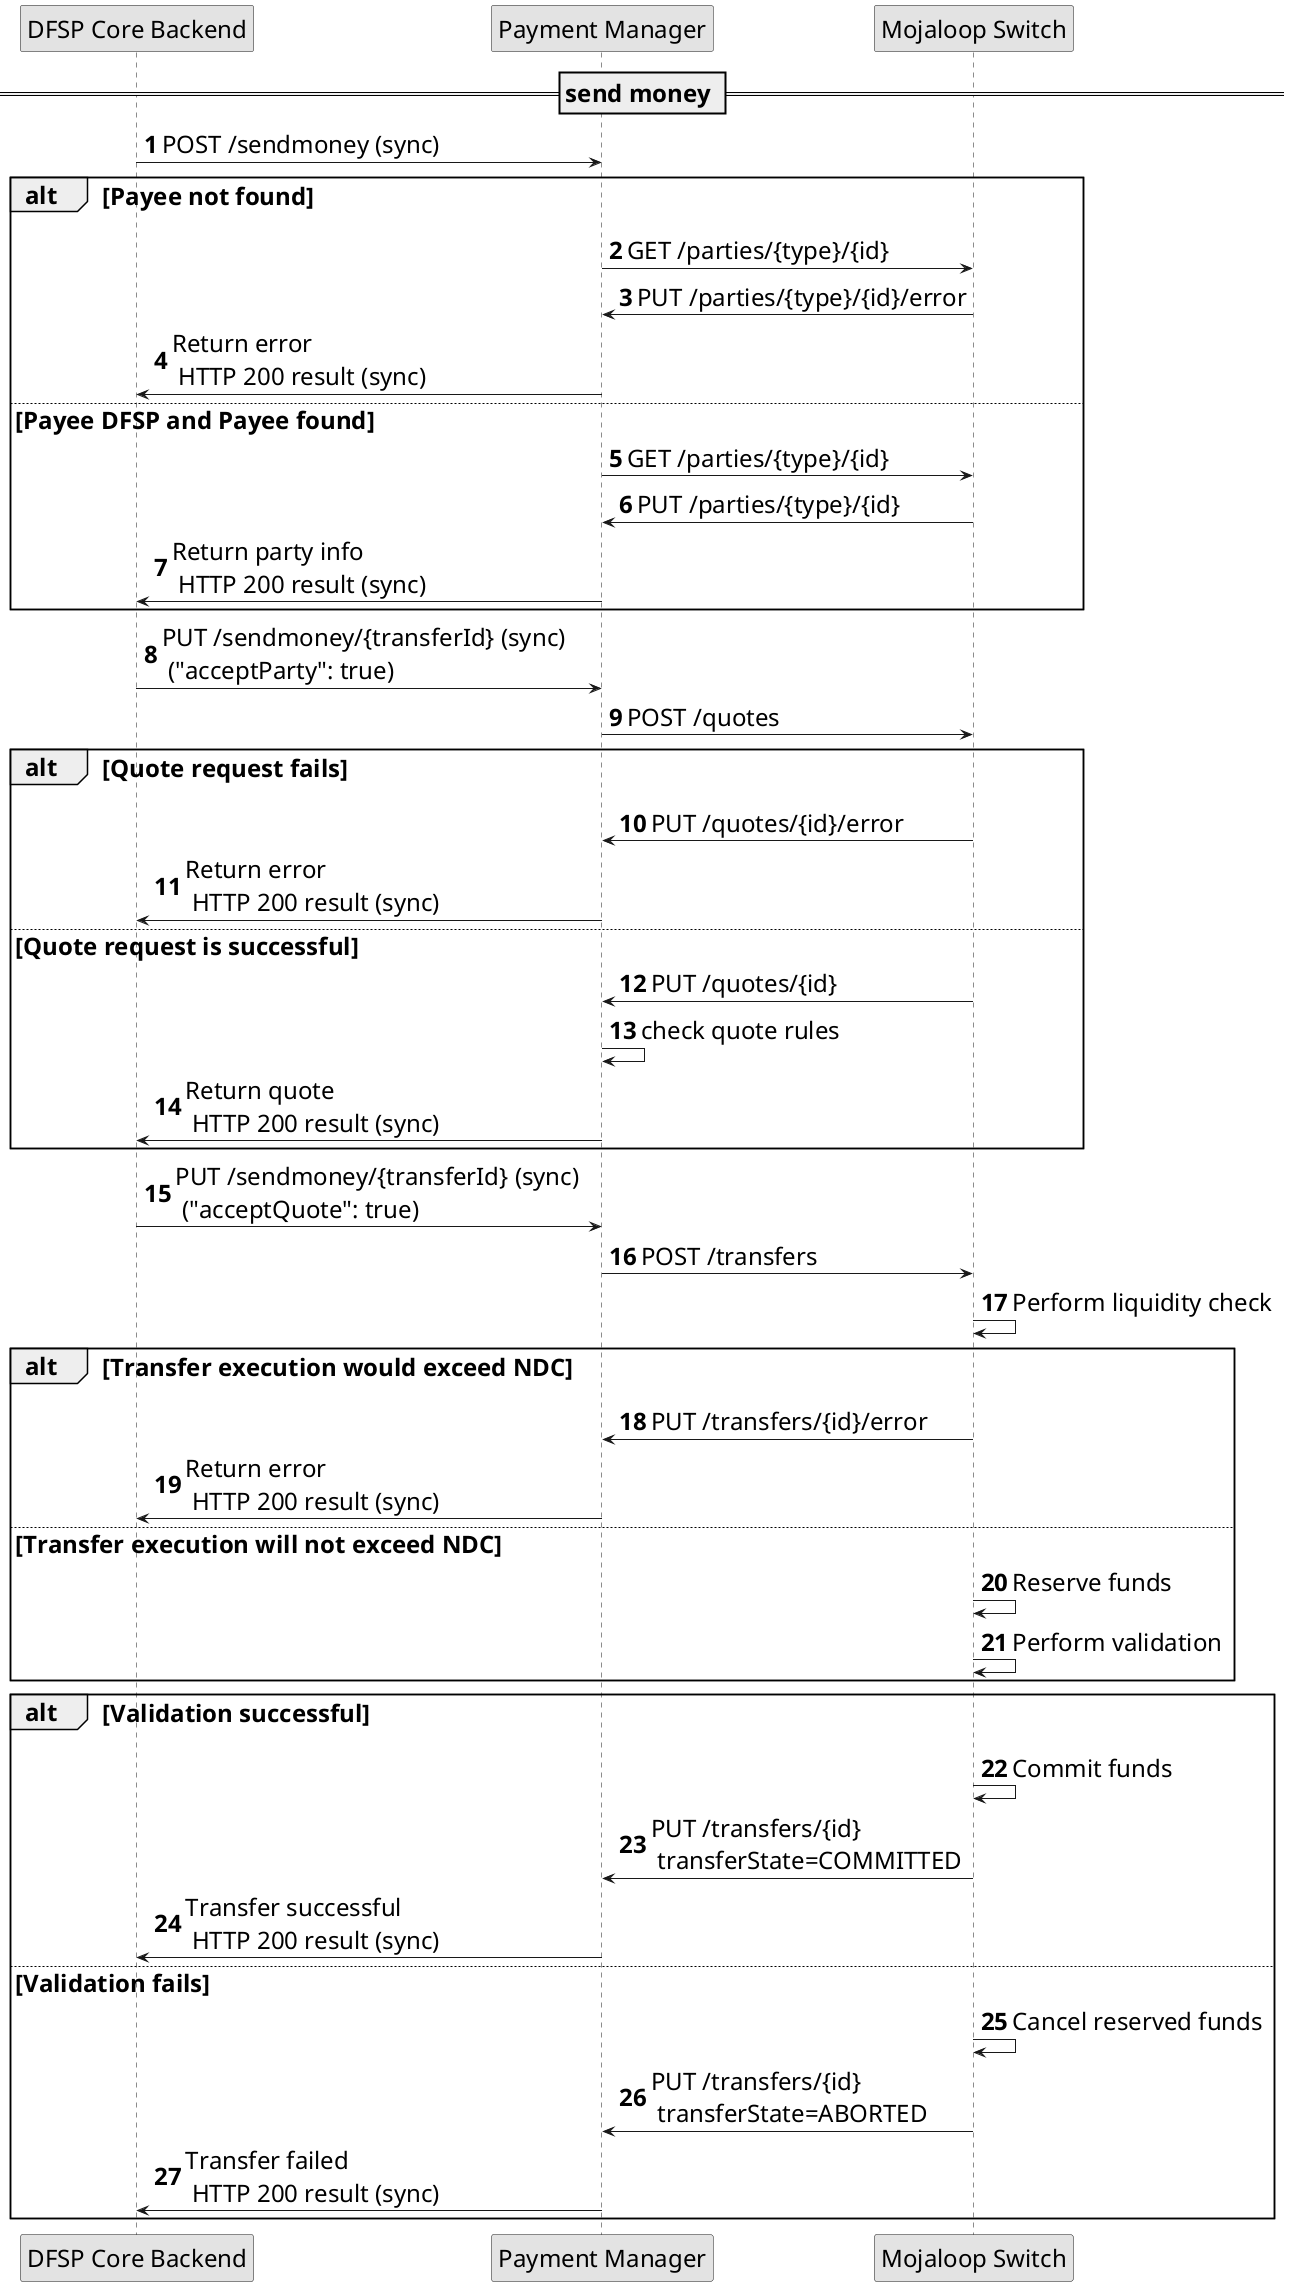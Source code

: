 @startuml

autonumber
skinparam activityFontSize 4
skinparam activityDiamondFontSize 30
skinparam activityArrowFontSize 24
skinparam defaultFontSize 24
skinparam noteFontSize 24
skinparam monochrome true

participant "DFSP Core Backend" as backend

participant "Payment Manager" as sob

participant "Mojaloop Switch" as sw


== send money ==

    backend -> sob: POST /sendmoney (sync)
    alt Payee not found
    sob -> sw: GET /parties/{type}/{id}
    sw -> sob: PUT /parties/{type}/{id}/error
    sob -> backend: Return error \n HTTP 200 result (sync)    
    else Payee DFSP and Payee found
    sob -> sw: GET /parties/{type}/{id}
    sw -> sob: PUT /parties/{type}/{id}
    sob -> backend: Return party info \n HTTP 200 result (sync) 
    end   
    backend -> sob: PUT /sendmoney/{transferId} (sync) \n ("acceptParty": true) 
    sob -> sw: POST /quotes
    alt Quote request fails
    sw -> sob: PUT /quotes/{id}/error
    sob -> backend: Return error \n HTTP 200 result (sync)
    else Quote request is successful
    sw -> sob: PUT /quotes/{id}
    sob -> sob: check quote rules
    sob -> backend: Return quote \n HTTP 200 result (sync)
    end
    backend -> sob: PUT /sendmoney/{transferId} (sync) \n ("acceptQuote": true)
    sob -> sw: POST /transfers
    sw -> sw: Perform liquidity check
    alt Transfer execution would exceed NDC
    sw -> sob: PUT /transfers/{id}/error
    sob -> backend: Return error \n HTTP 200 result (sync)
    else Transfer execution will not exceed NDC
    sw -> sw: Reserve funds
    sw -> sw: Perform validation
    end
    alt Validation successful
    sw -> sw: Commit funds
    sw -> sob: PUT /transfers/{id} \n transferState=COMMITTED
    sob -> backend: Transfer successful \n HTTP 200 result (sync)
    else Validation fails
    sw -> sw: Cancel reserved funds
    sw -> sob: PUT /transfers/{id} \n transferState=ABORTED
    sob -> backend: Transfer failed \n HTTP 200 result (sync)
    end

@enduml